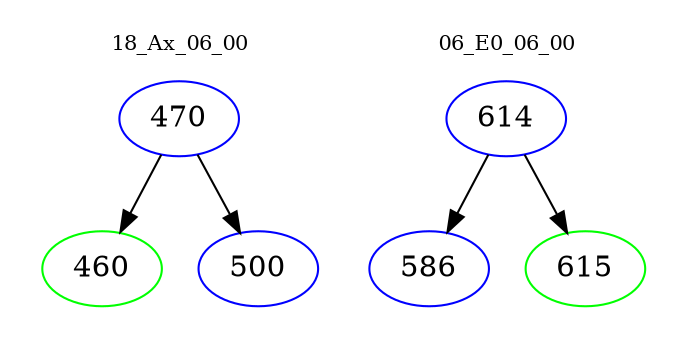 digraph{
subgraph cluster_0 {
color = white
label = "18_Ax_06_00";
fontsize=10;
T0_470 [label="470", color="blue"]
T0_470 -> T0_460 [color="black"]
T0_460 [label="460", color="green"]
T0_470 -> T0_500 [color="black"]
T0_500 [label="500", color="blue"]
}
subgraph cluster_1 {
color = white
label = "06_E0_06_00";
fontsize=10;
T1_614 [label="614", color="blue"]
T1_614 -> T1_586 [color="black"]
T1_586 [label="586", color="blue"]
T1_614 -> T1_615 [color="black"]
T1_615 [label="615", color="green"]
}
}
